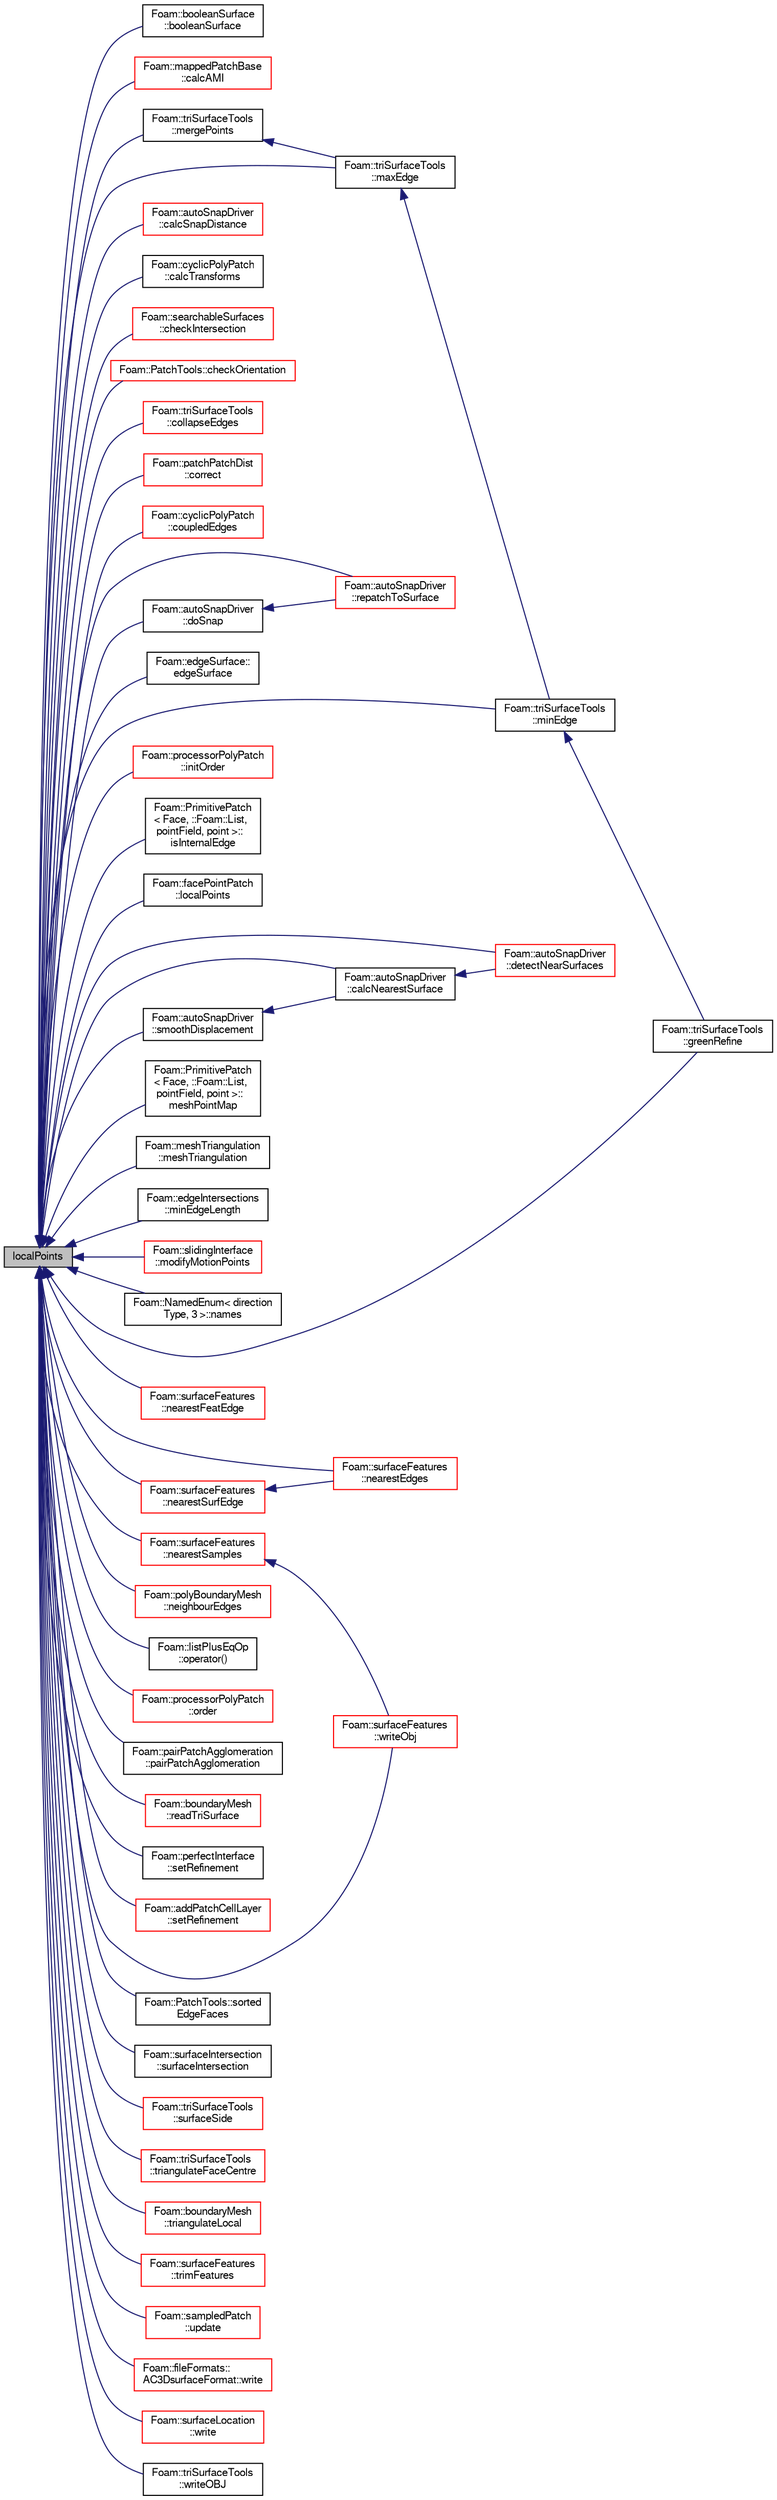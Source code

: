 digraph "localPoints"
{
  bgcolor="transparent";
  edge [fontname="FreeSans",fontsize="10",labelfontname="FreeSans",labelfontsize="10"];
  node [fontname="FreeSans",fontsize="10",shape=record];
  rankdir="LR";
  Node2485 [label="localPoints",height=0.2,width=0.4,color="black", fillcolor="grey75", style="filled", fontcolor="black"];
  Node2485 -> Node2486 [dir="back",color="midnightblue",fontsize="10",style="solid",fontname="FreeSans"];
  Node2486 [label="Foam::booleanSurface\l::booleanSurface",height=0.2,width=0.4,color="black",URL="$a25486.html#af9badecab2d5cf9894182caa82611921",tooltip="Construct from surfaces and operation. Surfaces need to be closed. "];
  Node2485 -> Node2487 [dir="back",color="midnightblue",fontsize="10",style="solid",fontname="FreeSans"];
  Node2487 [label="Foam::mappedPatchBase\l::calcAMI",height=0.2,width=0.4,color="red",URL="$a25094.html#a518ad2c0df69db8185bdc94c61f28892",tooltip="Calculate AMI interpolator. "];
  Node2485 -> Node2526 [dir="back",color="midnightblue",fontsize="10",style="solid",fontname="FreeSans"];
  Node2526 [label="Foam::autoSnapDriver\l::calcNearestSurface",height=0.2,width=0.4,color="black",URL="$a24622.html#a0a334a64613ee0c208d8edf18306bcf2",tooltip="Per patch point calculate point on nearest surface. Set as. "];
  Node2526 -> Node2527 [dir="back",color="midnightblue",fontsize="10",style="solid",fontname="FreeSans"];
  Node2527 [label="Foam::autoSnapDriver\l::detectNearSurfaces",height=0.2,width=0.4,color="red",URL="$a24622.html#a03198aa35e22c16271a36768040a8c11",tooltip="Per patch point override displacement if in gap situation. "];
  Node2485 -> Node2531 [dir="back",color="midnightblue",fontsize="10",style="solid",fontname="FreeSans"];
  Node2531 [label="Foam::autoSnapDriver\l::calcSnapDistance",height=0.2,width=0.4,color="red",URL="$a24622.html#afd4d0bc8076355e778a983cde07f58af",tooltip="Calculate edge length per patch point. "];
  Node2485 -> Node2534 [dir="back",color="midnightblue",fontsize="10",style="solid",fontname="FreeSans"];
  Node2534 [label="Foam::cyclicPolyPatch\l::calcTransforms",height=0.2,width=0.4,color="black",URL="$a27434.html#afb48497736bbafb1fbb000cd218d1779",tooltip="Recalculate the transformation tensors. "];
  Node2485 -> Node2535 [dir="back",color="midnightblue",fontsize="10",style="solid",fontname="FreeSans"];
  Node2535 [label="Foam::searchableSurfaces\l::checkIntersection",height=0.2,width=0.4,color="red",URL="$a25246.html#ae7d93eca00dfd746fe60a26feb44fbcc",tooltip="Do surfaces self-intersect or intersect others. "];
  Node2485 -> Node2542 [dir="back",color="midnightblue",fontsize="10",style="solid",fontname="FreeSans"];
  Node2542 [label="Foam::PatchTools::checkOrientation",height=0.2,width=0.4,color="red",URL="$a27526.html#a20f23e9ffe1102dccd75986b5435aef7",tooltip="Check for orientation issues. "];
  Node2485 -> Node2543 [dir="back",color="midnightblue",fontsize="10",style="solid",fontname="FreeSans"];
  Node2543 [label="Foam::triSurfaceTools\l::collapseEdges",height=0.2,width=0.4,color="red",URL="$a25538.html#a3aee046d49916c8984f42f5710679e3f",tooltip="Create new triSurface by collapsing edges to edge mids. "];
  Node2485 -> Node2555 [dir="back",color="midnightblue",fontsize="10",style="solid",fontname="FreeSans"];
  Node2555 [label="Foam::patchPatchDist\l::correct",height=0.2,width=0.4,color="red",URL="$a24846.html#a3ae44b28050c3aa494c1d8e18cf618c1",tooltip="Correct for mesh geom/topo changes. "];
  Node2485 -> Node2557 [dir="back",color="midnightblue",fontsize="10",style="solid",fontname="FreeSans"];
  Node2557 [label="Foam::cyclicPolyPatch\l::coupledEdges",height=0.2,width=0.4,color="red",URL="$a27434.html#a4c970d354b1bca8ccb1dff0855586ed7",tooltip="Return connected edges (from patch local to neighbour patch local). "];
  Node2485 -> Node2527 [dir="back",color="midnightblue",fontsize="10",style="solid",fontname="FreeSans"];
  Node2485 -> Node2623 [dir="back",color="midnightblue",fontsize="10",style="solid",fontname="FreeSans"];
  Node2623 [label="Foam::autoSnapDriver\l::doSnap",height=0.2,width=0.4,color="black",URL="$a24622.html#adf0870a8be4483ecdb73b26b20d027ee"];
  Node2623 -> Node2624 [dir="back",color="midnightblue",fontsize="10",style="solid",fontname="FreeSans"];
  Node2624 [label="Foam::autoSnapDriver\l::repatchToSurface",height=0.2,width=0.4,color="red",URL="$a24622.html#abf0c9c836463b6164ef331dce238b2fa",tooltip="Repatch faces according to surface nearest the face centre. "];
  Node2485 -> Node2796 [dir="back",color="midnightblue",fontsize="10",style="solid",fontname="FreeSans"];
  Node2796 [label="Foam::edgeSurface::\ledgeSurface",height=0.2,width=0.4,color="black",URL="$a25490.html#abe6268d682c2dab294acf2175f47ca38",tooltip="Construct from surface and intersection description. "];
  Node2485 -> Node2797 [dir="back",color="midnightblue",fontsize="10",style="solid",fontname="FreeSans"];
  Node2797 [label="Foam::triSurfaceTools\l::greenRefine",height=0.2,width=0.4,color="black",URL="$a25538.html#abfb8b3103f67e2652cfb672525ec5d43",tooltip="Refine edges by splitting to opposite vertex. "];
  Node2485 -> Node2798 [dir="back",color="midnightblue",fontsize="10",style="solid",fontname="FreeSans"];
  Node2798 [label="Foam::processorPolyPatch\l::initOrder",height=0.2,width=0.4,color="red",URL="$a27454.html#a644d6229ea284692666de14387870409",tooltip="Initialize ordering for primitivePatch. Does not. "];
  Node2485 -> Node2804 [dir="back",color="midnightblue",fontsize="10",style="solid",fontname="FreeSans"];
  Node2804 [label="Foam::PrimitivePatch\l\< Face, ::Foam::List,\l pointField, point \>::\lisInternalEdge",height=0.2,width=0.4,color="black",URL="$a27538.html#ac2458a175e66b555e443539d6c726e06",tooltip="Is internal edge? "];
  Node2485 -> Node2805 [dir="back",color="midnightblue",fontsize="10",style="solid",fontname="FreeSans"];
  Node2805 [label="Foam::facePointPatch\l::localPoints",height=0.2,width=0.4,color="black",URL="$a27322.html#a43c74df56773852a17b6b0818f724e8c",tooltip="Return pointField of points in patch. "];
  Node2485 -> Node2806 [dir="back",color="midnightblue",fontsize="10",style="solid",fontname="FreeSans"];
  Node2806 [label="Foam::triSurfaceTools\l::maxEdge",height=0.2,width=0.4,color="black",URL="$a25538.html#aedcb2ebabdbe8437654ce1d4ef881e71",tooltip="Returns element in edgeIndices with minimum length. "];
  Node2806 -> Node2807 [dir="back",color="midnightblue",fontsize="10",style="solid",fontname="FreeSans"];
  Node2807 [label="Foam::triSurfaceTools\l::minEdge",height=0.2,width=0.4,color="black",URL="$a25538.html#ac365a22b30a404441ffa961fefac8348",tooltip="Returns element in edgeIndices with minimum length. "];
  Node2807 -> Node2797 [dir="back",color="midnightblue",fontsize="10",style="solid",fontname="FreeSans"];
  Node2485 -> Node2808 [dir="back",color="midnightblue",fontsize="10",style="solid",fontname="FreeSans"];
  Node2808 [label="Foam::triSurfaceTools\l::mergePoints",height=0.2,width=0.4,color="black",URL="$a25538.html#a44799249ec25a8721893cffeffcdec1f",tooltip="Merge points within distance. "];
  Node2808 -> Node2806 [dir="back",color="midnightblue",fontsize="10",style="solid",fontname="FreeSans"];
  Node2485 -> Node2809 [dir="back",color="midnightblue",fontsize="10",style="solid",fontname="FreeSans"];
  Node2809 [label="Foam::PrimitivePatch\l\< Face, ::Foam::List,\l pointField, point \>::\lmeshPointMap",height=0.2,width=0.4,color="black",URL="$a27538.html#a4bfdf4cb7ea71c49e0131cb6358eacf7",tooltip="Mesh point map. Given the global point index find its. "];
  Node2485 -> Node2810 [dir="back",color="midnightblue",fontsize="10",style="solid",fontname="FreeSans"];
  Node2810 [label="Foam::meshTriangulation\l::meshTriangulation",height=0.2,width=0.4,color="black",URL="$a30558.html#adc26bbba53e9c1d772cb4c2807351802",tooltip="Construct from selected mesh cell and region number to be used. "];
  Node2485 -> Node2807 [dir="back",color="midnightblue",fontsize="10",style="solid",fontname="FreeSans"];
  Node2485 -> Node2811 [dir="back",color="midnightblue",fontsize="10",style="solid",fontname="FreeSans"];
  Node2811 [label="Foam::edgeIntersections\l::minEdgeLength",height=0.2,width=0.4,color="black",URL="$a25498.html#aab87294afba9ae44ed84b862eaad0a64",tooltip="Calculate min edge length for every surface point. "];
  Node2485 -> Node2812 [dir="back",color="midnightblue",fontsize="10",style="solid",fontname="FreeSans"];
  Node2812 [label="Foam::slidingInterface\l::modifyMotionPoints",height=0.2,width=0.4,color="red",URL="$a21750.html#ac05c3f18da75b17c4b6c13757cacbff1",tooltip="Modify motion points to comply with the topological change. "];
  Node2485 -> Node2627 [dir="back",color="midnightblue",fontsize="10",style="solid",fontname="FreeSans"];
  Node2627 [label="Foam::NamedEnum\< direction\lType, 3 \>::names",height=0.2,width=0.4,color="black",URL="$a25998.html#a7350da3a0edd92cd11e6c479c9967dc8"];
  Node2485 -> Node2814 [dir="back",color="midnightblue",fontsize="10",style="solid",fontname="FreeSans"];
  Node2814 [label="Foam::surfaceFeatures\l::nearestEdges",height=0.2,width=0.4,color="red",URL="$a25510.html#a87eba1a1148a3f534ea33e868d2b7dc0",tooltip="Like nearestSamples but now gets nearest point on. "];
  Node2485 -> Node2819 [dir="back",color="midnightblue",fontsize="10",style="solid",fontname="FreeSans"];
  Node2819 [label="Foam::surfaceFeatures\l::nearestFeatEdge",height=0.2,width=0.4,color="red",URL="$a25510.html#ac01d061da5ba76a939ce2165a67352f3",tooltip="Find nearest feature edge to each surface edge. Uses the. "];
  Node2485 -> Node2822 [dir="back",color="midnightblue",fontsize="10",style="solid",fontname="FreeSans"];
  Node2822 [label="Foam::surfaceFeatures\l::nearestSamples",height=0.2,width=0.4,color="red",URL="$a25510.html#abfe5919ff5c4da81bf76cb8e86aa5386",tooltip="Find nearest sample for selected surface points. "];
  Node2822 -> Node2823 [dir="back",color="midnightblue",fontsize="10",style="solid",fontname="FreeSans"];
  Node2823 [label="Foam::surfaceFeatures\l::writeObj",height=0.2,width=0.4,color="red",URL="$a25510.html#a81e25c45a7e31bcf17e51a2b3ddf2efe",tooltip="Write to separate OBJ files (region, external, internal edges,. "];
  Node2485 -> Node2824 [dir="back",color="midnightblue",fontsize="10",style="solid",fontname="FreeSans"];
  Node2824 [label="Foam::surfaceFeatures\l::nearestSurfEdge",height=0.2,width=0.4,color="red",URL="$a25510.html#aab1a0ec0ce7082b8730a8eb731d2bed1",tooltip="Find nearest surface edge (out of selectedEdges) for. "];
  Node2824 -> Node2814 [dir="back",color="midnightblue",fontsize="10",style="solid",fontname="FreeSans"];
  Node2485 -> Node2825 [dir="back",color="midnightblue",fontsize="10",style="solid",fontname="FreeSans"];
  Node2825 [label="Foam::polyBoundaryMesh\l::neighbourEdges",height=0.2,width=0.4,color="red",URL="$a27402.html#a430d61af7deb5b3579553b92d7a3034c",tooltip="Per patch the edges on the neighbouring patch. Is for every external. "];
  Node2485 -> Node2877 [dir="back",color="midnightblue",fontsize="10",style="solid",fontname="FreeSans"];
  Node2877 [label="Foam::listPlusEqOp\l::operator()",height=0.2,width=0.4,color="black",URL="$a24626.html#a2bca5855a51bffee2f0fe2aacc4aba10"];
  Node2485 -> Node2878 [dir="back",color="midnightblue",fontsize="10",style="solid",fontname="FreeSans"];
  Node2878 [label="Foam::processorPolyPatch\l::order",height=0.2,width=0.4,color="red",URL="$a27454.html#aa9533329384a73e819a040bcde1b4b3d",tooltip="Return new ordering for primitivePatch. "];
  Node2485 -> Node2881 [dir="back",color="midnightblue",fontsize="10",style="solid",fontname="FreeSans"];
  Node2881 [label="Foam::pairPatchAgglomeration\l::pairPatchAgglomeration",height=0.2,width=0.4,color="black",URL="$a23302.html#a8d94302d3592c1f0a629d9f43f6e688e",tooltip="Construct given mesh and controls. "];
  Node2485 -> Node2882 [dir="back",color="midnightblue",fontsize="10",style="solid",fontname="FreeSans"];
  Node2882 [label="Foam::boundaryMesh\l::readTriSurface",height=0.2,width=0.4,color="red",URL="$a21430.html#a2ee25ae613c57256a825ff088edc0839",tooltip="Read from triSurface. "];
  Node2485 -> Node2624 [dir="back",color="midnightblue",fontsize="10",style="solid",fontname="FreeSans"];
  Node2485 -> Node2733 [dir="back",color="midnightblue",fontsize="10",style="solid",fontname="FreeSans"];
  Node2733 [label="Foam::perfectInterface\l::setRefinement",height=0.2,width=0.4,color="black",URL="$a21586.html#a7253b581bef08b26159ea0e738a8883a",tooltip="Insert the layer addition/removal instructions. "];
  Node2485 -> Node2743 [dir="back",color="midnightblue",fontsize="10",style="solid",fontname="FreeSans"];
  Node2743 [label="Foam::addPatchCellLayer\l::setRefinement",height=0.2,width=0.4,color="red",URL="$a21626.html#a9488cb0518f21b76444c508cc9658d64",tooltip="Play commands into polyTopoChange to create layers on top. "];
  Node2485 -> Node2626 [dir="back",color="midnightblue",fontsize="10",style="solid",fontname="FreeSans"];
  Node2626 [label="Foam::autoSnapDriver\l::smoothDisplacement",height=0.2,width=0.4,color="black",URL="$a24622.html#ab9edad6f253859d05fb0b849fc55f5e2",tooltip="Smooth the displacement field to the internal. "];
  Node2626 -> Node2526 [dir="back",color="midnightblue",fontsize="10",style="solid",fontname="FreeSans"];
  Node2485 -> Node2883 [dir="back",color="midnightblue",fontsize="10",style="solid",fontname="FreeSans"];
  Node2883 [label="Foam::PatchTools::sorted\lEdgeFaces",height=0.2,width=0.4,color="black",URL="$a27526.html#a6f45385fbdbafd55b359508624f4e84f"];
  Node2485 -> Node2884 [dir="back",color="midnightblue",fontsize="10",style="solid",fontname="FreeSans"];
  Node2884 [label="Foam::surfaceIntersection\l::surfaceIntersection",height=0.2,width=0.4,color="black",URL="$a25502.html#a0227f78e50cd258d5b10a3f1214bea8f",tooltip="Special: intersect surface with itself. Used to check for. "];
  Node2485 -> Node2872 [dir="back",color="midnightblue",fontsize="10",style="solid",fontname="FreeSans"];
  Node2872 [label="Foam::triSurfaceTools\l::surfaceSide",height=0.2,width=0.4,color="red",URL="$a25538.html#ac13accde68c814912f86ae34aacbb439",tooltip="Given nearest point (to sample) on surface determines which side. "];
  Node2485 -> Node2875 [dir="back",color="midnightblue",fontsize="10",style="solid",fontname="FreeSans"];
  Node2875 [label="Foam::triSurfaceTools\l::triangulateFaceCentre",height=0.2,width=0.4,color="red",URL="$a25538.html#abf2be73c84828e0d5db6921bf8b57353",tooltip="Face-centre triangulation of (selected patches of) boundaryMesh. "];
  Node2485 -> Node2885 [dir="back",color="midnightblue",fontsize="10",style="solid",fontname="FreeSans"];
  Node2885 [label="Foam::boundaryMesh\l::triangulateLocal",height=0.2,width=0.4,color="red",URL="$a21430.html#a9260c729f24a2c6f8f7e1aae2a32da2d",tooltip="Same as triangulate but in local vertex numbering. "];
  Node2485 -> Node2889 [dir="back",color="midnightblue",fontsize="10",style="solid",fontname="FreeSans"];
  Node2889 [label="Foam::surfaceFeatures\l::trimFeatures",height=0.2,width=0.4,color="red",URL="$a25510.html#af640d0750bcc401bc012c69e60b809a8",tooltip="Delete small sets of edges. Edges are stringed up and any. "];
  Node2485 -> Node2892 [dir="back",color="midnightblue",fontsize="10",style="solid",fontname="FreeSans"];
  Node2892 [label="Foam::sampledPatch\l::update",height=0.2,width=0.4,color="red",URL="$a29366.html#aa2aac016e2bf7b5bd2b271786c2791aa",tooltip="Update the surface as required. "];
  Node2485 -> Node2894 [dir="back",color="midnightblue",fontsize="10",style="solid",fontname="FreeSans"];
  Node2894 [label="Foam::fileFormats::\lAC3DsurfaceFormat::write",height=0.2,width=0.4,color="red",URL="$a29582.html#a2a1e1394d9dd8932b738248c123a267f",tooltip="Write surface mesh components by proxy. "];
  Node2485 -> Node2899 [dir="back",color="midnightblue",fontsize="10",style="solid",fontname="FreeSans"];
  Node2899 [label="Foam::surfaceLocation\l::write",height=0.2,width=0.4,color="red",URL="$a25518.html#a5851f25d1de0b6e515e1d43834ef9b55",tooltip="Write info to os. "];
  Node2485 -> Node2553 [dir="back",color="midnightblue",fontsize="10",style="solid",fontname="FreeSans"];
  Node2553 [label="Foam::triSurfaceTools\l::writeOBJ",height=0.2,width=0.4,color="black",URL="$a25538.html#a4a9bece42e85cb21f786abe9c9833d2b",tooltip="Write vertex subset to OBJ format file. "];
  Node2485 -> Node2823 [dir="back",color="midnightblue",fontsize="10",style="solid",fontname="FreeSans"];
}
